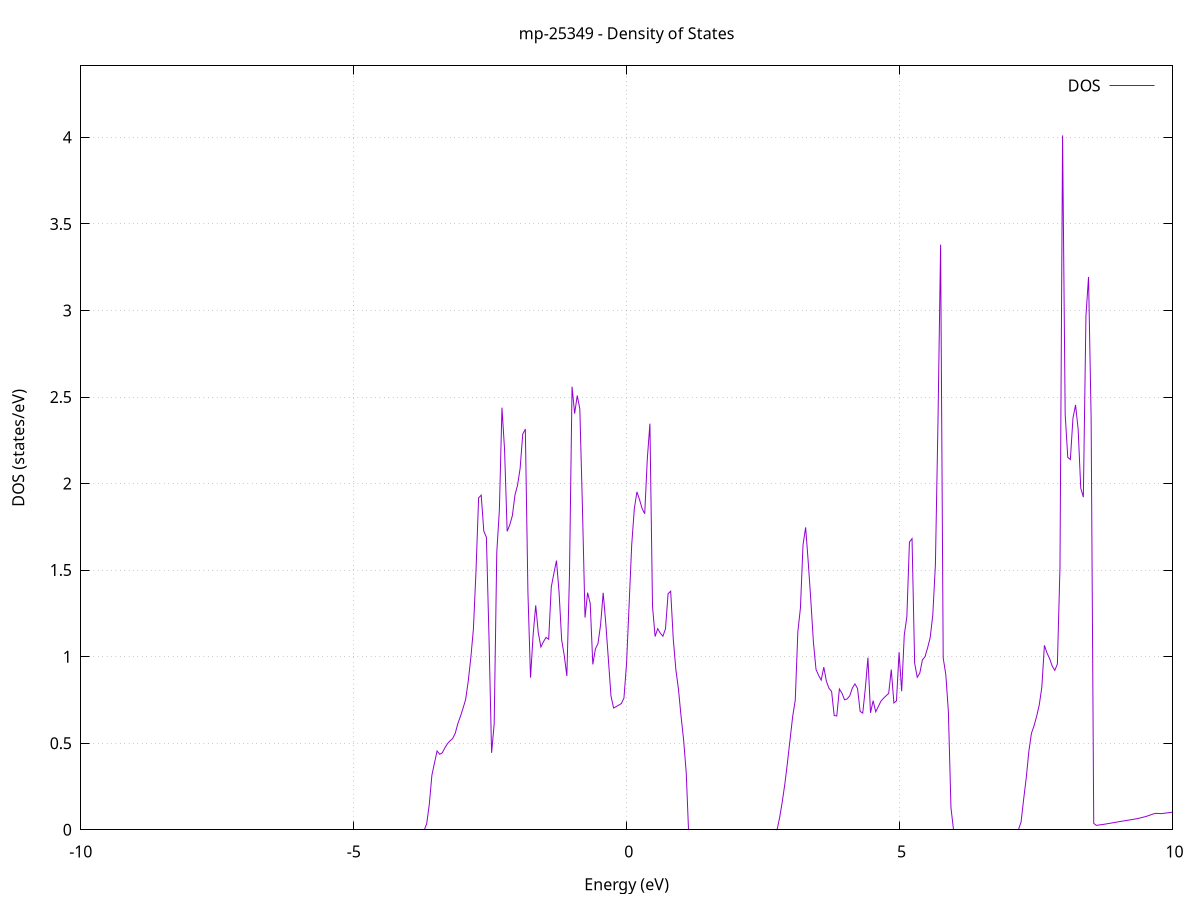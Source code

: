 set title 'mp-25349 - Density of States'
set xlabel 'Energy (eV)'
set ylabel 'DOS (states/eV)'
set grid
set xrange [-10:10]
set yrange [0:4.413]
set xzeroaxis lt -1
set terminal png size 800,600
set output 'mp-25349_dos_gnuplot.png'
plot '-' using 1:2 with lines title 'DOS'
-38.040200 0.000000
-37.992600 0.000000
-37.945100 0.000000
-37.897500 0.000000
-37.850000 0.000000
-37.802400 0.000000
-37.754900 0.000000
-37.707300 0.000000
-37.659800 0.000000
-37.612200 0.000000
-37.564700 0.000000
-37.517100 0.000000
-37.469600 0.000000
-37.422000 0.000000
-37.374500 0.000000
-37.326900 0.000000
-37.279400 0.000000
-37.231800 0.000000
-37.184300 0.000000
-37.136800 0.000000
-37.089200 0.000000
-37.041700 0.000000
-36.994100 0.000000
-36.946600 0.000000
-36.899000 0.000000
-36.851500 0.000000
-36.803900 0.000000
-36.756400 0.000000
-36.708800 0.000000
-36.661300 0.000000
-36.613700 0.000000
-36.566200 0.000000
-36.518600 0.000000
-36.471100 0.000000
-36.423500 0.000000
-36.376000 0.000000
-36.328400 0.000000
-36.280900 0.000000
-36.233300 0.000000
-36.185800 0.000000
-36.138200 0.000000
-36.090700 0.000000
-36.043100 0.000000
-35.995600 0.000000
-35.948100 0.000000
-35.900500 0.000000
-35.853000 0.000000
-35.805400 0.000000
-35.757900 0.000000
-35.710300 0.000000
-35.662800 0.000000
-35.615200 0.000000
-35.567700 0.000000
-35.520100 0.000000
-35.472600 0.000000
-35.425000 0.000000
-35.377500 0.000000
-35.329900 0.000000
-35.282400 0.000000
-35.234800 0.000000
-35.187300 0.000000
-35.139700 0.000000
-35.092200 0.000000
-35.044600 0.000000
-34.997100 0.000000
-34.949500 0.000000
-34.902000 0.000000
-34.854400 0.000000
-34.806900 0.000000
-34.759400 0.000000
-34.711800 0.000000
-34.664300 0.000000
-34.616700 0.000000
-34.569200 0.000000
-34.521600 0.000000
-34.474100 0.000000
-34.426500 0.000000
-34.379000 0.000000
-34.331400 0.000000
-34.283900 0.000000
-34.236300 0.000000
-34.188800 0.000000
-34.141200 0.000000
-34.093700 0.000000
-34.046100 0.000000
-33.998600 0.000000
-33.951000 0.000000
-33.903500 0.000000
-33.855900 0.000000
-33.808400 0.000000
-33.760800 0.000000
-33.713300 0.000000
-33.665700 0.000000
-33.618200 2.213400
-33.570700 2.767900
-33.523100 3.717400
-33.475600 2.887800
-33.428000 1.345200
-33.380500 1.000000
-33.332900 1.502500
-33.285400 1.557500
-33.237800 1.787500
-33.190300 2.557300
-33.142700 3.662900
-33.095200 8.064800
-33.047600 7.604800
-33.000100 14.466300
-32.952500 3.173500
-32.905000 2.837500
-32.857400 0.000000
-32.809900 0.000000
-32.762300 0.000000
-32.714800 0.000000
-32.667200 0.000000
-32.619700 0.000000
-32.572100 0.000000
-32.524600 0.000000
-32.477000 0.000000
-32.429500 0.000000
-32.382000 0.000000
-32.334400 0.000000
-32.286900 0.000000
-32.239300 0.000000
-32.191800 0.000000
-32.144200 0.000000
-32.096700 0.000000
-32.049100 0.000000
-32.001600 0.000000
-31.954000 0.000000
-31.906500 0.000000
-31.858900 0.000000
-31.811400 0.000000
-31.763800 0.000000
-31.716300 0.000000
-31.668700 0.000000
-31.621200 0.000000
-31.573600 0.000000
-31.526100 0.000000
-31.478500 0.000000
-31.431000 0.000000
-31.383400 0.000000
-31.335900 0.000000
-31.288300 0.000000
-31.240800 0.000000
-31.193300 0.000000
-31.145700 0.000000
-31.098200 0.000000
-31.050600 0.000000
-31.003100 0.000000
-30.955500 0.000000
-30.908000 0.000000
-30.860400 0.000000
-30.812900 0.000000
-30.765300 0.000000
-30.717800 0.000000
-30.670200 0.000000
-30.622700 0.000000
-30.575100 0.000000
-30.527600 0.000000
-30.480000 0.000000
-30.432500 0.000000
-30.384900 0.000000
-30.337400 0.000000
-30.289800 0.000000
-30.242300 0.000000
-30.194700 0.000000
-30.147200 0.000000
-30.099600 0.000000
-30.052100 0.000000
-30.004600 0.000000
-29.957000 0.000000
-29.909500 0.000000
-29.861900 0.000000
-29.814400 0.000000
-29.766800 0.000000
-29.719300 0.000000
-29.671700 0.000000
-29.624200 0.000000
-29.576600 0.000000
-29.529100 0.000000
-29.481500 0.000000
-29.434000 0.000000
-29.386400 0.000000
-29.338900 0.000000
-29.291300 0.000000
-29.243800 0.000000
-29.196200 0.000000
-29.148700 0.000000
-29.101100 0.000000
-29.053600 0.000000
-29.006000 0.000000
-28.958500 0.000000
-28.910900 0.000000
-28.863400 0.000000
-28.815800 0.000000
-28.768300 0.000000
-28.720800 0.000000
-28.673200 0.000000
-28.625700 0.000000
-28.578100 0.000000
-28.530600 0.000000
-28.483000 0.000000
-28.435500 0.000000
-28.387900 0.000000
-28.340400 0.000000
-28.292800 0.000000
-28.245300 0.000000
-28.197700 0.000000
-28.150200 0.000000
-28.102600 0.000000
-28.055100 0.000000
-28.007500 0.000000
-27.960000 0.000000
-27.912400 0.000000
-27.864900 0.000000
-27.817300 0.000000
-27.769800 0.000000
-27.722200 0.000000
-27.674700 0.000000
-27.627100 0.000000
-27.579600 0.000000
-27.532100 0.000000
-27.484500 0.000000
-27.437000 0.000000
-27.389400 0.000000
-27.341900 0.000000
-27.294300 0.000000
-27.246800 0.000000
-27.199200 0.000000
-27.151700 0.000000
-27.104100 0.000000
-27.056600 0.000000
-27.009000 0.000000
-26.961500 0.000000
-26.913900 0.000000
-26.866400 0.000000
-26.818800 0.000000
-26.771300 0.000000
-26.723700 0.000000
-26.676200 0.000000
-26.628600 0.000000
-26.581100 0.000000
-26.533500 0.000000
-26.486000 0.000000
-26.438400 0.000000
-26.390900 0.000000
-26.343400 0.000000
-26.295800 0.000000
-26.248300 0.000000
-26.200700 0.000000
-26.153200 0.000000
-26.105600 0.000000
-26.058100 0.000000
-26.010500 0.000000
-25.963000 0.000000
-25.915400 0.000000
-25.867900 0.000000
-25.820300 0.000000
-25.772800 0.000000
-25.725200 0.000000
-25.677700 0.000000
-25.630100 0.000000
-25.582600 0.000000
-25.535000 0.000000
-25.487500 0.000000
-25.439900 0.000000
-25.392400 0.000000
-25.344800 0.000000
-25.297300 0.000000
-25.249700 0.000000
-25.202200 0.000000
-25.154700 0.000000
-25.107100 0.000000
-25.059600 0.000000
-25.012000 0.000000
-24.964500 0.000000
-24.916900 0.000000
-24.869400 0.000000
-24.821800 0.000000
-24.774300 0.000000
-24.726700 0.000000
-24.679200 0.000000
-24.631600 0.000000
-24.584100 0.000000
-24.536500 0.000000
-24.489000 0.000000
-24.441400 0.000000
-24.393900 0.000000
-24.346300 0.000000
-24.298800 0.000000
-24.251200 0.000000
-24.203700 0.000000
-24.156100 0.000000
-24.108600 0.000000
-24.061000 0.000000
-24.013500 0.000000
-23.966000 0.000000
-23.918400 0.000000
-23.870900 0.000000
-23.823300 0.000000
-23.775800 0.000000
-23.728200 0.000000
-23.680700 0.000000
-23.633100 0.000000
-23.585600 0.000000
-23.538000 0.000000
-23.490500 0.000000
-23.442900 0.000000
-23.395400 0.000000
-23.347800 0.000000
-23.300300 0.000000
-23.252700 0.000000
-23.205200 0.000000
-23.157600 0.000000
-23.110100 0.000000
-23.062500 0.000000
-23.015000 0.000000
-22.967400 0.000000
-22.919900 0.000000
-22.872300 0.000000
-22.824800 0.000000
-22.777300 0.000000
-22.729700 0.000000
-22.682200 0.000000
-22.634600 0.000000
-22.587100 0.000000
-22.539500 0.000000
-22.492000 0.000000
-22.444400 0.000000
-22.396900 0.000000
-22.349300 0.000000
-22.301800 0.000000
-22.254200 0.000000
-22.206700 0.000000
-22.159100 0.000000
-22.111600 0.000000
-22.064000 0.000000
-22.016500 0.000000
-21.968900 0.000000
-21.921400 0.000000
-21.873800 0.000000
-21.826300 0.000000
-21.778700 0.000000
-21.731200 0.000000
-21.683600 0.000000
-21.636100 0.000000
-21.588600 0.000000
-21.541000 0.000000
-21.493500 0.000000
-21.445900 0.000000
-21.398400 0.000000
-21.350800 0.000000
-21.303300 0.000000
-21.255700 0.000000
-21.208200 0.000000
-21.160600 0.000000
-21.113100 0.000000
-21.065500 0.000000
-21.018000 0.000000
-20.970400 0.000000
-20.922900 0.000000
-20.875300 0.000000
-20.827800 0.000000
-20.780200 0.000000
-20.732700 0.000000
-20.685100 0.000000
-20.637600 0.000000
-20.590000 0.000000
-20.542500 0.000000
-20.494900 0.000000
-20.447400 0.000000
-20.399900 0.000000
-20.352300 0.000000
-20.304800 0.000000
-20.257200 0.000000
-20.209700 0.000000
-20.162100 0.000000
-20.114600 0.000000
-20.067000 0.000000
-20.019500 0.000000
-19.971900 0.000000
-19.924400 0.000000
-19.876800 0.000000
-19.829300 0.000000
-19.781700 0.000000
-19.734200 0.000000
-19.686600 0.000000
-19.639100 0.000000
-19.591500 0.000000
-19.544000 0.000000
-19.496400 0.000000
-19.448900 0.000000
-19.401300 0.000000
-19.353800 0.000000
-19.306200 0.000000
-19.258700 0.000000
-19.211100 0.000000
-19.163600 0.000000
-19.116100 0.000000
-19.068500 0.000000
-19.021000 0.000000
-18.973400 0.000000
-18.925900 0.000000
-18.878300 0.000000
-18.830800 0.000000
-18.783200 0.000000
-18.735700 0.000000
-18.688100 0.000000
-18.640600 0.000000
-18.593000 0.000000
-18.545500 0.000000
-18.497900 0.000000
-18.450400 0.000000
-18.402800 0.000000
-18.355300 0.000000
-18.307700 0.000000
-18.260200 0.000000
-18.212600 0.000000
-18.165100 0.000000
-18.117500 0.000000
-18.070000 0.000000
-18.022400 0.000000
-17.974900 0.000000
-17.927400 0.000000
-17.879800 0.000000
-17.832300 0.000000
-17.784700 0.000000
-17.737200 0.000000
-17.689600 0.000000
-17.642100 0.000000
-17.594500 0.000000
-17.547000 0.000000
-17.499400 0.000000
-17.451900 0.000000
-17.404300 0.000000
-17.356800 0.000000
-17.309200 0.000000
-17.261700 0.000000
-17.214100 0.000000
-17.166600 0.000000
-17.119000 0.000000
-17.071500 0.000000
-17.023900 0.000000
-16.976400 0.000000
-16.928800 0.000000
-16.881300 0.000000
-16.833700 0.000000
-16.786200 0.000000
-16.738700 0.000000
-16.691100 0.000000
-16.643600 0.000000
-16.596000 0.000000
-16.548500 0.000000
-16.500900 0.000000
-16.453400 0.000000
-16.405800 0.000000
-16.358300 0.000000
-16.310700 0.000000
-16.263200 0.000000
-16.215600 0.000000
-16.168100 0.000000
-16.120500 0.000000
-16.073000 0.000000
-16.025400 0.050600
-15.977900 0.183200
-15.930300 0.284200
-15.882800 0.278900
-15.835200 0.306600
-15.787700 0.315100
-15.740100 0.318400
-15.692600 0.333900
-15.645000 0.354300
-15.597500 0.373600
-15.550000 0.397900
-15.502400 0.434200
-15.454900 0.603700
-15.407300 2.213300
-15.359800 2.610800
-15.312200 2.957700
-15.264700 1.971300
-15.217100 1.800700
-15.169600 1.769800
-15.122000 2.249800
-15.074500 0.702200
-15.026900 0.577400
-14.979400 0.969200
-14.931800 1.855300
-14.884300 2.511500
-14.836700 2.235300
-14.789200 3.208300
-14.741600 2.415200
-14.694100 1.930600
-14.646500 1.596500
-14.599000 1.341900
-14.551400 1.113000
-14.503900 1.199700
-14.456300 0.266200
-14.408800 0.000000
-14.361300 0.000000
-14.313700 0.000000
-14.266200 0.000000
-14.218600 0.000000
-14.171100 0.000000
-14.123500 0.000000
-14.076000 0.000000
-14.028400 0.000000
-13.980900 0.000000
-13.933300 0.000000
-13.885800 0.000000
-13.838200 0.000000
-13.790700 0.000000
-13.743100 0.000000
-13.695600 0.000000
-13.648000 0.000000
-13.600500 0.000000
-13.552900 0.000000
-13.505400 0.000000
-13.457800 0.000000
-13.410300 0.000000
-13.362700 0.000000
-13.315200 0.000000
-13.267600 0.000000
-13.220100 0.000000
-13.172600 0.000000
-13.125000 0.000000
-13.077500 0.000000
-13.029900 0.000000
-12.982400 0.000000
-12.934800 0.000000
-12.887300 0.000000
-12.839700 0.000000
-12.792200 0.000000
-12.744600 0.000000
-12.697100 0.000000
-12.649500 0.000000
-12.602000 0.000000
-12.554400 0.000000
-12.506900 0.000000
-12.459300 0.000000
-12.411800 0.000000
-12.364200 0.000000
-12.316700 0.000000
-12.269100 0.000000
-12.221600 0.000000
-12.174000 0.000000
-12.126500 0.000000
-12.078900 0.000000
-12.031400 0.000000
-11.983900 0.000000
-11.936300 0.000000
-11.888800 0.000000
-11.841200 0.000000
-11.793700 0.000000
-11.746100 0.000000
-11.698600 0.000000
-11.651000 0.000000
-11.603500 0.000000
-11.555900 0.000000
-11.508400 0.000000
-11.460800 0.000000
-11.413300 0.000000
-11.365700 0.000000
-11.318200 0.000000
-11.270600 0.000000
-11.223100 0.000000
-11.175500 0.000000
-11.128000 0.000000
-11.080400 0.000000
-11.032900 0.000000
-10.985300 0.000000
-10.937800 0.000000
-10.890200 0.000000
-10.842700 0.000000
-10.795100 0.000000
-10.747600 0.000000
-10.700100 0.000000
-10.652500 0.000000
-10.605000 0.000000
-10.557400 0.000000
-10.509900 0.000000
-10.462300 0.000000
-10.414800 0.000000
-10.367200 0.000000
-10.319700 0.000000
-10.272100 0.000000
-10.224600 0.000000
-10.177000 0.000000
-10.129500 0.000000
-10.081900 0.000000
-10.034400 0.000000
-9.986800 0.000000
-9.939300 0.000000
-9.891700 0.000000
-9.844200 0.000000
-9.796600 0.000000
-9.749100 0.000000
-9.701500 0.000000
-9.654000 0.000000
-9.606400 0.000000
-9.558900 0.000000
-9.511400 0.000000
-9.463800 0.000000
-9.416300 0.000000
-9.368700 0.000000
-9.321200 0.000000
-9.273600 0.000000
-9.226100 0.000000
-9.178500 0.000000
-9.131000 0.000000
-9.083400 0.000000
-9.035900 0.000000
-8.988300 0.000000
-8.940800 0.000000
-8.893200 0.000000
-8.845700 0.000000
-8.798100 0.000000
-8.750600 0.000000
-8.703000 0.000000
-8.655500 0.000000
-8.607900 0.000000
-8.560400 0.000000
-8.512800 0.000000
-8.465300 0.000000
-8.417700 0.000000
-8.370200 0.000000
-8.322700 0.000000
-8.275100 0.000000
-8.227600 0.000000
-8.180000 0.000000
-8.132500 0.000000
-8.084900 0.000000
-8.037400 0.000000
-7.989800 0.000000
-7.942300 0.000000
-7.894700 0.000000
-7.847200 0.000000
-7.799600 0.000000
-7.752100 0.000000
-7.704500 0.000000
-7.657000 0.000000
-7.609400 0.000000
-7.561900 0.000000
-7.514300 0.000000
-7.466800 0.000000
-7.419200 0.000000
-7.371700 0.000000
-7.324100 0.000000
-7.276600 0.000000
-7.229000 0.000000
-7.181500 0.000000
-7.134000 0.000000
-7.086400 0.000000
-7.038900 0.000000
-6.991300 0.000000
-6.943800 0.000000
-6.896200 0.000000
-6.848700 0.000000
-6.801100 0.000000
-6.753600 0.000000
-6.706000 0.000000
-6.658500 0.000000
-6.610900 0.000000
-6.563400 0.000000
-6.515800 0.000000
-6.468300 0.000000
-6.420700 0.000000
-6.373200 0.000000
-6.325600 0.000000
-6.278100 0.000000
-6.230500 0.000000
-6.183000 0.000000
-6.135400 0.000000
-6.087900 0.000000
-6.040300 0.000000
-5.992800 0.000000
-5.945300 0.000000
-5.897700 0.000000
-5.850200 0.000000
-5.802600 0.000000
-5.755100 0.000000
-5.707500 0.000000
-5.660000 0.000000
-5.612400 0.000000
-5.564900 0.000000
-5.517300 0.000000
-5.469800 0.000000
-5.422200 0.000000
-5.374700 0.000000
-5.327100 0.000000
-5.279600 0.000000
-5.232000 0.000000
-5.184500 0.000000
-5.136900 0.000000
-5.089400 0.000000
-5.041800 0.000000
-4.994300 0.000000
-4.946700 0.000000
-4.899200 0.000000
-4.851600 0.000000
-4.804100 0.000000
-4.756600 0.000000
-4.709000 0.000000
-4.661500 0.000000
-4.613900 0.000000
-4.566400 0.000000
-4.518800 0.000000
-4.471300 0.000000
-4.423700 0.000000
-4.376200 0.000000
-4.328600 0.000000
-4.281100 0.000000
-4.233500 0.000000
-4.186000 0.000000
-4.138400 0.000000
-4.090900 0.000000
-4.043300 0.000000
-3.995800 0.000000
-3.948200 0.000000
-3.900700 0.000000
-3.853100 0.000000
-3.805600 0.000000
-3.758000 0.000000
-3.710500 0.000000
-3.662900 0.035600
-3.615400 0.146900
-3.567900 0.315200
-3.520300 0.385900
-3.472800 0.455300
-3.425200 0.436000
-3.377700 0.444800
-3.330100 0.473300
-3.282600 0.497300
-3.235000 0.513800
-3.187500 0.527100
-3.139900 0.557600
-3.092400 0.613500
-3.044800 0.655300
-2.997300 0.702300
-2.949700 0.752100
-2.902200 0.858500
-2.854600 0.994000
-2.807100 1.160500
-2.759500 1.496700
-2.712000 1.917400
-2.664400 1.933100
-2.616900 1.725600
-2.569300 1.689800
-2.521800 1.114400
-2.474200 0.444400
-2.426700 0.611200
-2.379200 1.601700
-2.331600 1.848400
-2.284100 2.438300
-2.236500 2.195900
-2.189000 1.724300
-2.141400 1.761200
-2.093900 1.814200
-2.046300 1.933600
-1.998800 1.990600
-1.951200 2.088200
-1.903700 2.285300
-1.856100 2.314500
-1.808600 1.371800
-1.761000 0.878700
-1.713500 1.124100
-1.665900 1.296400
-1.618400 1.137400
-1.570800 1.056000
-1.523300 1.086800
-1.475700 1.111400
-1.428200 1.100600
-1.380600 1.402700
-1.333100 1.481300
-1.285500 1.554800
-1.238000 1.372200
-1.190400 1.096500
-1.142900 1.006900
-1.095400 0.888600
-1.047800 1.463900
-1.000300 2.559700
-0.952700 2.404300
-0.905200 2.508400
-0.857600 2.430900
-0.810100 1.864300
-0.762500 1.225900
-0.715000 1.369700
-0.667400 1.308300
-0.619900 0.955400
-0.572300 1.044900
-0.524800 1.076500
-0.477200 1.184700
-0.429700 1.369300
-0.382100 1.192200
-0.334600 0.984200
-0.287000 0.773400
-0.239500 0.703300
-0.191900 0.711600
-0.144400 0.720000
-0.096800 0.729300
-0.049300 0.761300
-0.001700 0.960200
0.045800 1.305000
0.093300 1.648600
0.140900 1.855700
0.188400 1.952200
0.236000 1.907500
0.283500 1.855400
0.331100 1.825700
0.378600 2.142900
0.426200 2.346100
0.473700 1.291600
0.521300 1.116400
0.568800 1.161800
0.616400 1.135800
0.663900 1.118100
0.711500 1.160700
0.759000 1.363400
0.806600 1.378400
0.854100 1.102300
0.901700 0.925400
0.949200 0.812200
0.996800 0.655600
1.044300 0.517300
1.091900 0.327500
1.139400 0.000000
1.187000 0.000000
1.234500 0.000000
1.282000 0.000000
1.329600 0.000000
1.377100 0.000000
1.424700 0.000000
1.472200 0.000000
1.519800 0.000000
1.567300 0.000000
1.614900 0.000000
1.662400 0.000000
1.710000 0.000000
1.757500 0.000000
1.805100 0.000000
1.852600 0.000000
1.900200 0.000000
1.947700 0.000000
1.995300 0.000000
2.042800 0.000000
2.090400 0.000000
2.137900 0.000000
2.185500 0.000000
2.233000 0.000000
2.280600 0.000000
2.328100 0.000000
2.375700 0.000000
2.423200 0.000000
2.470700 0.000000
2.518300 0.000000
2.565800 0.000000
2.613400 0.000000
2.660900 0.000000
2.708500 0.000000
2.756000 0.000500
2.803600 0.071600
2.851100 0.162000
2.898700 0.265300
2.946200 0.389000
2.993800 0.521100
3.041300 0.653700
3.088900 0.748200
3.136400 1.143400
3.184000 1.282200
3.231500 1.647400
3.279100 1.746900
3.326600 1.547000
3.374200 1.325700
3.421700 1.083400
3.469300 0.926200
3.516800 0.891900
3.564400 0.864900
3.611900 0.939600
3.659400 0.857800
3.707000 0.817200
3.754500 0.799500
3.802100 0.660100
3.849600 0.657400
3.897200 0.813100
3.944700 0.788700
3.992300 0.750900
4.039800 0.755900
4.087400 0.773800
4.134900 0.818800
4.182500 0.842500
4.230000 0.816300
4.277600 0.683800
4.325100 0.674100
4.372700 0.816100
4.420200 0.994100
4.467800 0.675700
4.515300 0.745800
4.562900 0.681600
4.610400 0.711800
4.658000 0.742800
4.705500 0.759800
4.753100 0.773900
4.800600 0.788100
4.848100 0.925500
4.895700 0.732600
4.943200 0.744600
4.990800 1.025700
5.038300 0.799900
5.085900 1.124200
5.133400 1.231000
5.181000 1.662300
5.228500 1.682000
5.276100 0.962900
5.323600 0.880800
5.371200 0.905600
5.418700 0.981600
5.466300 1.000400
5.513800 1.051300
5.561400 1.111100
5.608900 1.242000
5.656500 1.532200
5.704000 2.362500
5.751600 3.380300
5.799100 0.992900
5.846700 0.897500
5.894200 0.682700
5.941800 0.125700
5.989300 0.000000
6.036800 0.000000
6.084400 0.000000
6.131900 0.000000
6.179500 0.000000
6.227000 0.000000
6.274600 0.000000
6.322100 0.000000
6.369700 0.000000
6.417200 0.000000
6.464800 0.000000
6.512300 0.000000
6.559900 0.000000
6.607400 0.000000
6.655000 0.000000
6.702500 0.000000
6.750100 0.000000
6.797600 0.000000
6.845200 0.000000
6.892700 0.000000
6.940300 0.000000
6.987800 0.000000
7.035400 0.000000
7.082900 0.000000
7.130500 0.000000
7.178000 0.000000
7.225600 0.044300
7.273100 0.176400
7.320600 0.299300
7.368200 0.453100
7.415700 0.557100
7.463300 0.600300
7.510800 0.655300
7.558400 0.720500
7.605900 0.822800
7.653500 1.065600
7.701000 1.021000
7.748600 0.989100
7.796100 0.945800
7.843700 0.920900
7.891200 0.957500
7.938800 1.519100
7.986300 4.011500
8.033900 2.399300
8.081400 2.151300
8.129000 2.138900
8.176500 2.378200
8.224100 2.454200
8.271600 2.313100
8.319200 1.973700
8.366700 1.921500
8.414300 2.968100
8.461800 3.193700
8.509300 2.378700
8.556900 0.037000
8.604400 0.025300
8.652000 0.027600
8.699500 0.029500
8.747100 0.031800
8.794600 0.034400
8.842200 0.036900
8.889700 0.039400
8.937300 0.042000
8.984800 0.044600
9.032400 0.047400
9.079900 0.049900
9.127500 0.052400
9.175000 0.054900
9.222600 0.057300
9.270100 0.059800
9.317700 0.062400
9.365200 0.065200
9.412800 0.068600
9.460300 0.072600
9.507900 0.076300
9.555400 0.081100
9.603000 0.086500
9.650500 0.091800
9.698000 0.095100
9.745600 0.094100
9.793100 0.093200
9.840700 0.095100
9.888200 0.097100
9.935800 0.099000
9.983300 0.100900
10.030900 0.102800
10.078400 0.104500
10.126000 0.106100
10.173500 0.107400
10.221100 0.108400
10.268600 0.109600
10.316200 0.111000
10.363700 0.112700
10.411300 0.114600
10.458800 0.116500
10.506400 0.118400
10.553900 0.120300
10.601500 0.122200
10.649000 0.124100
10.696600 0.126100
10.744100 0.128500
10.791700 0.131200
10.839200 0.133600
10.886700 0.136100
10.934300 0.138800
10.981800 0.141700
11.029400 0.144600
11.076900 0.147600
11.124500 0.150700
11.172000 0.154000
11.219600 0.157300
11.267100 0.161700
11.314700 0.167200
11.362200 0.173500
11.409800 0.180400
11.457300 0.187900
11.504900 0.195800
11.552400 0.201800
11.600000 0.209800
11.647500 0.219000
11.695100 0.229500
11.742600 0.240900
11.790200 0.253100
11.837700 0.266500
11.885300 0.281000
11.932800 0.297000
11.980400 0.336500
12.027900 0.369000
12.075400 0.395500
12.123000 0.416900
12.170500 0.432400
12.218100 0.443000
12.265600 0.446900
12.313200 0.446700
12.360700 0.456100
12.408300 0.465200
12.455800 0.473600
12.503400 0.480800
12.550900 0.498600
12.598500 0.474200
12.646000 0.448800
12.693600 0.419100
12.741100 0.387500
12.788700 0.359200
12.836200 0.351700
12.883800 0.347400
12.931300 0.342500
12.978900 0.336200
13.026400 0.330400
13.074000 0.324800
13.121500 0.320300
13.169100 0.316100
13.216600 0.312200
13.264100 0.309900
13.311700 0.308100
13.359200 0.305600
13.406800 0.301600
13.454300 0.299800
13.501900 0.299400
13.549400 0.300500
13.597000 0.301900
13.644500 0.303300
13.692100 0.304800
13.739600 0.307800
13.787200 0.311500
13.834700 0.315400
13.882300 0.320400
13.929800 0.325400
13.977400 0.330600
14.024900 0.335900
14.072500 0.339800
14.120000 0.344200
14.167600 0.349200
14.215100 0.354200
14.262700 0.358900
14.310200 0.363200
14.357800 0.367000
14.405300 0.372000
14.452800 0.377400
14.500400 0.383000
14.547900 0.388900
14.595500 0.395800
14.643000 0.405600
14.690600 0.417600
14.738100 0.432000
14.785700 0.449100
14.833200 0.470000
14.880800 0.481400
14.928300 0.502200
14.975900 0.530200
15.023400 0.564900
15.071000 0.557800
15.118500 0.561000
15.166100 0.572400
15.213600 0.587700
15.261200 0.610900
15.308700 0.640900
15.356300 0.693600
15.403800 0.907100
15.451400 0.714100
15.498900 0.718700
15.546500 0.699400
15.594000 0.643600
15.641500 0.573200
15.689100 0.511300
15.736600 0.480400
15.784200 0.448000
15.831700 0.410300
15.879300 0.382700
15.926800 0.355500
15.974400 0.332000
16.021900 0.323800
16.069500 0.322000
16.117000 0.327300
16.164600 0.335700
16.212100 0.332100
16.259700 0.314300
16.307200 0.295200
16.354800 0.286800
16.402300 0.305300
16.449900 0.329400
16.497400 0.375700
16.545000 0.594100
16.592500 1.077600
16.640100 1.447900
16.687600 1.153300
16.735200 1.078300
16.782700 0.908800
16.830300 0.835100
16.877800 0.706100
16.925300 0.630600
16.972900 0.714700
17.020400 0.849700
17.068000 0.851500
17.115500 0.823700
17.163100 0.872400
17.210600 0.927000
17.258200 1.093600
17.305700 1.058800
17.353300 0.947800
17.400800 0.856900
17.448400 0.795500
17.495900 0.755400
17.543500 0.738900
17.591000 0.719300
17.638600 0.722400
17.686100 0.714900
17.733700 0.690700
17.781200 0.652700
17.828800 0.608000
17.876300 0.566500
17.923900 0.539300
17.971400 0.512000
18.019000 0.510200
18.066500 0.504100
18.114000 0.496300
18.161600 0.486900
18.209100 0.490000
18.256700 0.491000
18.304200 0.490700
18.351800 0.507600
18.399300 0.537700
18.446900 0.575400
18.494400 0.682900
18.542000 0.956700
18.589500 62.936100
18.637100 1.244800
18.684600 0.888500
18.732200 0.918100
18.779700 0.879300
18.827300 0.832800
18.874800 0.857900
18.922400 0.839400
18.969900 0.820100
19.017500 0.815500
19.065000 0.833900
19.112600 0.856500
19.160100 0.882500
19.207700 0.885200
19.255200 0.900400
19.302700 0.879700
19.350300 0.841700
19.397800 0.803200
19.445400 0.783800
19.492900 0.772100
19.540500 0.793500
19.588000 0.742500
19.635600 0.724700
19.683100 0.718100
19.730700 0.692800
19.778200 0.675800
19.825800 0.661800
19.873300 0.647200
19.920900 0.652300
19.968400 0.656400
20.016000 0.662500
20.063500 0.663200
20.111100 0.652800
20.158600 0.632000
20.206200 0.614100
20.253700 0.599900
20.301300 0.587700
20.348800 0.584100
20.396400 0.589900
20.443900 0.636700
20.491400 0.651700
20.539000 0.589500
20.586500 0.575000
20.634100 0.568200
20.681600 0.545000
20.729200 0.502600
20.776700 0.479800
20.824300 0.472600
20.871800 0.466300
20.919400 0.465900
20.966900 0.460200
21.014500 0.452800
21.062000 0.441000
21.109600 0.453100
21.157100 0.621200
21.204700 0.633200
21.252200 0.788900
21.299800 1.519200
21.347300 1.208100
21.394900 1.007600
21.442400 0.946000
21.490000 0.948600
21.537500 0.888500
21.585100 0.801200
21.632600 0.739200
21.680100 0.692300
21.727700 0.644700
21.775200 0.584200
21.822800 0.529200
21.870300 0.492800
21.917900 0.477000
21.965400 0.463300
22.013000 0.450900
22.060500 0.439500
22.108100 0.428100
22.155600 0.416800
22.203200 0.406200
22.250700 0.396800
22.298300 0.388000
22.345800 0.381000
22.393400 0.368700
22.440900 0.356000
22.488500 0.342600
22.536000 0.329300
22.583600 0.321600
22.631100 0.330000
22.678700 0.347000
22.726200 0.351400
22.773800 0.354800
22.821300 0.364300
22.868800 0.383100
22.916400 0.424600
22.963900 0.473900
23.011500 0.436400
23.059000 0.441200
23.106600 0.456100
23.154100 0.459500
23.201700 0.454900
23.249200 0.466600
23.296800 0.501700
23.344300 0.529200
23.391900 0.562600
23.439400 0.581400
23.487000 0.612500
23.534500 0.744300
23.582100 0.756900
23.629600 0.777200
23.677200 0.799300
23.724700 0.849100
23.772300 0.893200
23.819800 0.986900
23.867400 0.989000
23.914900 1.124400
23.962500 1.281800
24.010000 1.382400
24.057500 1.441200
24.105100 1.144200
24.152600 0.996400
24.200200 0.731100
24.247700 0.575900
24.295300 0.517100
24.342800 0.490300
24.390400 0.462700
24.437900 0.441800
24.485500 0.425800
24.533000 0.411400
24.580600 0.395400
24.628100 0.379000
24.675700 0.360200
24.723200 0.343600
24.770800 0.342200
24.818300 0.347900
24.865900 0.360000
24.913400 0.394700
24.961000 0.453600
25.008500 0.484500
25.056100 0.506800
25.103600 0.530800
25.151200 0.539900
25.198700 0.562000
25.246300 0.582700
25.293800 0.576900
25.341300 0.558300
25.388900 0.533100
25.436400 0.499800
25.484000 0.495100
25.531500 0.499900
25.579100 0.514700
25.626600 0.537600
25.674200 0.560300
25.721700 0.581700
25.769300 0.608900
25.816800 0.637100
25.864400 0.672200
25.911900 0.620000
25.959500 0.595800
26.007000 0.595700
26.054600 0.610900
26.102100 0.626400
26.149700 0.640400
26.197200 0.658300
26.244800 0.688800
26.292300 0.719300
26.339900 0.689300
26.387400 0.687800
26.435000 0.702800
26.482500 0.732500
26.530000 0.731800
26.577600 0.724100
26.625100 0.624100
26.672700 0.541200
26.720200 0.509100
26.767800 0.484300
26.815300 0.466200
26.862900 0.403000
26.910400 0.345600
26.958000 0.316700
27.005500 0.322300
27.053100 0.326200
27.100600 0.376400
27.148200 0.470100
27.195700 0.631900
27.243300 0.771100
27.290800 1.181200
27.338400 1.036100
27.385900 0.941300
27.433500 0.887200
27.481000 0.842700
27.528600 0.827600
27.576100 0.847700
27.623700 0.812500
27.671200 0.776800
27.718700 0.744400
27.766300 0.733900
27.813800 0.714900
27.861400 0.699300
27.908900 0.700400
27.956500 0.684800
28.004000 0.661200
28.051600 0.646000
28.099100 0.631300
28.146700 0.608300
28.194200 0.587300
28.241800 0.580300
28.289300 0.584000
28.336900 0.597800
28.384400 0.603000
28.432000 0.590800
28.479500 0.599800
28.527100 0.732800
28.574600 0.931200
28.622200 1.056200
28.669700 1.079300
28.717300 0.971700
28.764800 0.811200
28.812400 0.774600
28.859900 0.776800
28.907400 0.790100
28.955000 0.804700
29.002500 0.796100
29.050100 0.771900
29.097600 0.734600
29.145200 0.715000
29.192700 0.696000
29.240300 0.667900
29.287800 0.643800
29.335400 0.617300
29.382900 0.614300
29.430500 0.624100
29.478000 0.623700
29.525600 0.605400
29.573100 0.585300
29.620700 0.583100
29.668200 0.554100
29.715800 0.547000
29.763300 0.551100
29.810900 0.544000
29.858400 0.539400
29.906000 0.534600
29.953500 0.525800
30.001100 0.520200
30.048600 0.520500
30.096100 0.525000
30.143700 0.537100
30.191200 0.538500
30.238800 0.525100
30.286300 0.530000
30.333900 0.556700
30.381400 0.522400
30.429000 0.532800
30.476500 0.548100
30.524100 0.559600
30.571600 0.572000
30.619200 0.585100
30.666700 0.604500
30.714300 0.657400
30.761800 0.683800
30.809400 0.756300
30.856900 0.872400
30.904500 0.893400
30.952000 0.914800
30.999600 0.951200
31.047100 0.986400
31.094700 0.990000
31.142200 1.004100
31.189800 1.006000
31.237300 0.992900
31.284800 0.997000
31.332400 0.979400
31.379900 0.916600
31.427500 0.835900
31.475000 0.785600
31.522600 0.753200
31.570100 0.723700
31.617700 0.716700
31.665200 0.728300
31.712800 0.721700
31.760300 0.701600
31.807900 0.677900
31.855400 0.589900
31.903000 0.570800
31.950500 0.561700
31.998100 0.573200
32.045600 0.601900
32.093200 0.619100
32.140700 0.643400
32.188300 0.699700
32.235800 0.712100
32.283400 0.707200
32.330900 0.725000
32.378500 0.702900
32.426000 0.738100
32.473500 0.766700
32.521100 0.720900
32.568600 0.744000
32.616200 0.743800
32.663700 0.746600
32.711300 0.776600
32.758800 0.810000
32.806400 0.827300
32.853900 0.823200
32.901500 0.919700
32.949000 1.044100
32.996600 1.074900
33.044100 0.992000
33.091700 0.966000
33.139200 0.950900
33.186800 0.937300
33.234300 0.940300
33.281900 0.953500
33.329400 1.011200
33.377000 1.101200
33.424500 1.118300
33.472100 1.130300
33.519600 1.102300
33.567200 1.069900
33.614700 1.092300
33.662200 1.096500
33.709800 1.064800
33.757300 1.085900
33.804900 1.078100
33.852400 1.052400
33.900000 1.011500
33.947500 1.011000
33.995100 1.131400
34.042600 1.190600
34.090200 1.174000
34.137700 1.182400
34.185300 1.180300
34.232800 1.127100
34.280400 1.060800
34.327900 1.025400
34.375500 1.024900
34.423000 1.044100
34.470600 1.147800
34.518100 1.172400
34.565700 1.201600
34.613200 1.253600
34.660800 1.272600
34.708300 1.279900
34.755900 1.286400
34.803400 1.147300
34.851000 1.091500
34.898500 1.068600
34.946000 1.065200
34.993600 1.032200
35.041100 1.071600
35.088700 1.056600
35.136200 1.060800
35.183800 1.104000
35.231300 1.178900
35.278900 1.262600
35.326400 1.384800
35.374000 1.630800
35.421500 1.717500
35.469100 1.554300
35.516600 1.545100
35.564200 1.555300
35.611700 1.560200
35.659300 1.618200
35.706800 1.677300
35.754400 1.540500
35.801900 2.180000
35.849500 1.358700
35.897000 1.405600
35.944600 1.467300
35.992100 1.379900
36.039700 1.222200
36.087200 1.113000
36.134700 1.047600
36.182300 0.937200
36.229800 1.007200
36.277400 0.951300
36.324900 0.850700
36.372500 0.765900
36.420000 0.736500
36.467600 0.788000
36.515100 0.783200
36.562700 0.735700
36.610200 0.661300
36.657800 0.578400
36.705300 0.607300
36.752900 0.656300
36.800400 0.773200
36.848000 0.853400
36.895500 0.884800
36.943100 0.947800
36.990600 0.976800
37.038200 0.999300
37.085700 1.077300
37.133300 1.110500
37.180800 1.025400
37.228400 0.943000
37.275900 0.896200
37.323400 0.835100
37.371000 0.849700
37.418500 0.974900
37.466100 1.002700
37.513600 1.007000
37.561200 1.039000
37.608700 1.039400
37.656300 1.051400
37.703800 1.103600
37.751400 1.170800
37.798900 1.219300
37.846500 1.349800
37.894000 0.998900
37.941600 0.840400
37.989100 0.742400
38.036700 0.696700
38.084200 0.719100
38.131800 0.709100
38.179300 0.722600
38.226900 0.742700
38.274400 0.759100
38.322000 0.756200
38.369500 0.753800
38.417100 0.763900
38.464600 0.832400
38.512100 0.921700
38.559700 0.959900
38.607200 1.011000
38.654800 1.053400
38.702300 1.105000
38.749900 1.112800
38.797400 1.128800
38.845000 1.108900
38.892500 1.081800
38.940100 1.076500
38.987600 1.062200
39.035200 1.078700
39.082700 1.104300
39.130300 1.135500
39.177800 1.198200
39.225400 1.187200
39.272900 1.198100
39.320500 1.196900
39.368000 1.184900
39.415600 1.143700
39.463100 1.068200
39.510700 0.939200
39.558200 0.883500
39.605800 0.861600
39.653300 0.834000
39.700800 0.866100
39.748400 0.911900
39.795900 0.943600
39.843500 0.986100
39.891000 0.931100
39.938600 0.933300
39.986100 0.937700
40.033700 0.920700
40.081200 0.956000
40.128800 1.017400
40.176300 1.006900
40.223900 0.923700
40.271400 0.886100
40.319000 0.839900
40.366500 0.789100
40.414100 0.768000
40.461600 0.777700
40.509200 0.811700
40.556700 0.842700
40.604300 0.859500
40.651800 0.896000
40.699400 0.957500
40.746900 0.928200
40.794500 0.864200
40.842000 0.822100
40.889500 0.734900
40.937100 0.676500
40.984600 0.634800
41.032200 0.614000
41.079700 0.602200
41.127300 0.599900
41.174800 0.599600
41.222400 0.602100
41.269900 0.603000
41.317500 0.607900
41.365000 0.619100
41.412600 0.631400
41.460100 0.689100
41.507700 0.685800
41.555200 0.682000
41.602800 0.675200
41.650300 0.676500
41.697900 0.685300
41.745400 0.684400
41.793000 0.695200
41.840500 0.675300
41.888100 0.686900
41.935600 0.687000
41.983200 0.669800
42.030700 0.658600
42.078200 0.672400
42.125800 0.708000
42.173300 0.718700
42.220900 0.725400
42.268400 0.744600
42.316000 0.768600
42.363500 0.782100
42.411100 0.773600
42.458600 0.743900
42.506200 0.704400
42.553700 0.673800
42.601300 0.669100
42.648800 0.663300
42.696400 0.664500
42.743900 0.669400
42.791500 0.658100
42.839000 0.662500
42.886600 0.681800
42.934100 0.718300
42.981700 0.880400
43.029200 0.913400
43.076800 0.948600
43.124300 1.003200
43.171900 0.987700
43.219400 0.956000
43.267000 0.936100
43.314500 0.934700
43.362000 0.890300
43.409600 0.862900
43.457100 0.826800
43.504700 0.814100
43.552200 0.788100
43.599800 0.752800
43.647300 0.715900
43.694900 0.693000
43.742400 0.695200
43.790000 0.698500
43.837500 0.711600
43.885100 0.741800
43.932600 0.784300
43.980200 0.831900
44.027700 0.874300
44.075300 0.908600
44.122800 0.943200
44.170400 1.099900
44.217900 0.966700
44.265500 0.964300
44.313000 0.851700
44.360600 0.827200
44.408100 0.787200
44.455700 0.760500
44.503200 0.774100
44.550700 0.824300
44.598300 0.873100
44.645800 0.903500
44.693400 0.927100
44.740900 0.968600
44.788500 0.969400
44.836000 0.969700
44.883600 0.973200
44.931100 0.967900
44.978700 0.966800
45.026200 0.965600
45.073800 0.930700
45.121300 0.891400
45.168900 0.850700
45.216400 0.827900
45.264000 0.868000
45.311500 0.822200
45.359100 0.848900
45.406600 0.856600
45.454200 0.847200
45.501700 0.857200
45.549300 0.883900
45.596800 0.874500
45.644400 0.871000
45.691900 0.891700
45.739400 0.908100
45.787000 0.947000
45.834500 0.972300
45.882100 0.984000
45.929600 0.998300
45.977200 1.014100
46.024700 1.011500
46.072300 1.004100
46.119800 1.021300
46.167400 1.048400
46.214900 1.090300
46.262500 1.129700
46.310000 1.232400
46.357600 1.181300
46.405100 1.119500
46.452700 1.046300
46.500200 0.993500
46.547800 0.949700
46.595300 0.901800
46.642900 0.853300
46.690400 0.806000
46.738000 0.785700
46.785500 0.789100
46.833100 0.808600
46.880600 0.882700
46.928100 0.998600
46.975700 1.169600
47.023200 1.103600
47.070800 1.108900
47.118300 1.124000
47.165900 1.303300
47.213400 1.133400
47.261000 1.116800
47.308500 1.042800
47.356100 0.972900
47.403600 0.914500
47.451200 0.888400
47.498700 0.898400
47.546300 0.906400
47.593800 0.896600
47.641400 0.875300
47.688900 0.864300
47.736500 0.876200
47.784000 0.873000
47.831600 0.887900
47.879100 0.891200
47.926700 0.856600
47.974200 0.849800
48.021800 0.870000
48.069300 0.921300
48.116800 0.980800
48.164400 1.061600
48.211900 1.140900
48.259500 1.177200
48.307000 1.222700
48.354600 1.235100
48.402100 1.241800
48.449700 1.279600
48.497200 1.187500
48.544800 1.107900
48.592300 1.007700
48.639900 0.949500
48.687400 0.991200
48.735000 1.076500
48.782500 1.130300
48.830100 1.187900
48.877600 1.216400
48.925200 1.231200
48.972700 1.271600
49.020300 1.129700
49.067800 1.099600
49.115400 1.066900
49.162900 1.043600
49.210500 0.960900
49.258000 0.892200
49.305500 0.805700
49.353100 0.728700
49.400600 0.721500
49.448200 0.746000
49.495700 0.813300
49.543300 0.902800
49.590800 0.972600
49.638400 1.052900
49.685900 1.242000
49.733500 1.405500
49.781000 1.412000
49.828600 1.359200
49.876100 1.372100
49.923700 1.337700
49.971200 1.238600
50.018800 0.956600
50.066300 0.838800
50.113900 0.877400
50.161400 0.958600
50.209000 1.085200
50.256500 1.169100
50.304100 1.174900
50.351600 1.074200
50.399200 1.122000
50.446700 1.244400
50.494200 1.278800
50.541800 1.208800
50.589300 1.046900
50.636900 0.998300
50.684400 0.971000
50.732000 0.941100
50.779500 0.910000
50.827100 0.881600
50.874600 0.864000
50.922200 0.833300
50.969700 0.759400
51.017300 0.654100
51.064800 0.530600
51.112400 0.495900
51.159900 0.443700
51.207500 0.406000
51.255000 0.369800
51.302600 0.317300
51.350100 0.307900
51.397700 0.311700
51.445200 0.322800
51.492800 0.301800
51.540300 0.280500
51.587900 0.261000
51.635400 0.239800
51.682900 0.213900
51.730500 0.212400
51.778000 0.203900
51.825600 0.197000
51.873100 0.191400
51.920700 0.186500
51.968200 0.182100
52.015800 0.177100
52.063300 0.188500
52.110900 0.218100
52.158400 0.259300
52.206000 0.311200
52.253500 0.331700
52.301100 0.172400
52.348600 0.074900
52.396200 0.035300
52.443700 0.024200
52.491300 0.017500
52.538800 0.011900
52.586400 0.007200
52.633900 0.003500
52.681500 0.001000
52.729000 0.000000
52.776600 0.000000
52.824100 0.000000
52.871700 0.000000
52.919200 0.000000
52.966700 0.000000
53.014300 0.000000
53.061800 0.000000
53.109400 0.000000
53.156900 0.000000
53.204500 0.000000
53.252000 0.000000
53.299600 0.000000
53.347100 0.000000
53.394700 0.000000
53.442200 0.000000
53.489800 0.000000
53.537300 0.000000
53.584900 0.000000
53.632400 0.000000
53.680000 0.000000
53.727500 0.000000
53.775100 0.000000
53.822600 0.000000
53.870200 0.000000
53.917700 0.000000
53.965300 0.000000
54.012800 0.000000
54.060400 0.000000
54.107900 0.000000
54.155400 0.000000
54.203000 0.000000
54.250500 0.000000
54.298100 0.000000
54.345600 0.000000
54.393200 0.000000
54.440700 0.000000
54.488300 0.000000
54.535800 0.000000
54.583400 0.000000
54.630900 0.000000
54.678500 0.000000
54.726000 0.000000
54.773600 0.000000
54.821100 0.000000
54.868700 0.000000
54.916200 0.000000
54.963800 0.000000
55.011300 0.000000
55.058900 0.000000
55.106400 0.000000
55.154000 0.000000
55.201500 0.000000
55.249100 0.000000
55.296600 0.000000
55.344100 0.000000
55.391700 0.000000
55.439200 0.000000
55.486800 0.000000
55.534300 0.000000
55.581900 0.000000
55.629400 0.000000
55.677000 0.000000
55.724500 0.000000
55.772100 0.000000
55.819600 0.000000
55.867200 0.000000
55.914700 0.000000
55.962300 0.000000
56.009800 0.000000
56.057400 0.000000
56.104900 0.000000
56.152500 0.000000
56.200000 0.000000
56.247600 0.000000
56.295100 0.000000
56.342700 0.000000
56.390200 0.000000
56.437800 0.000000
56.485300 0.000000
56.532800 0.000000
56.580400 0.000000
56.627900 0.000000
56.675500 0.000000
56.723000 0.000000
56.770600 0.000000
56.818100 0.000000
56.865700 0.000000
56.913200 0.000000
56.960800 0.000000
57.008300 0.000000
57.055900 0.000000
e
